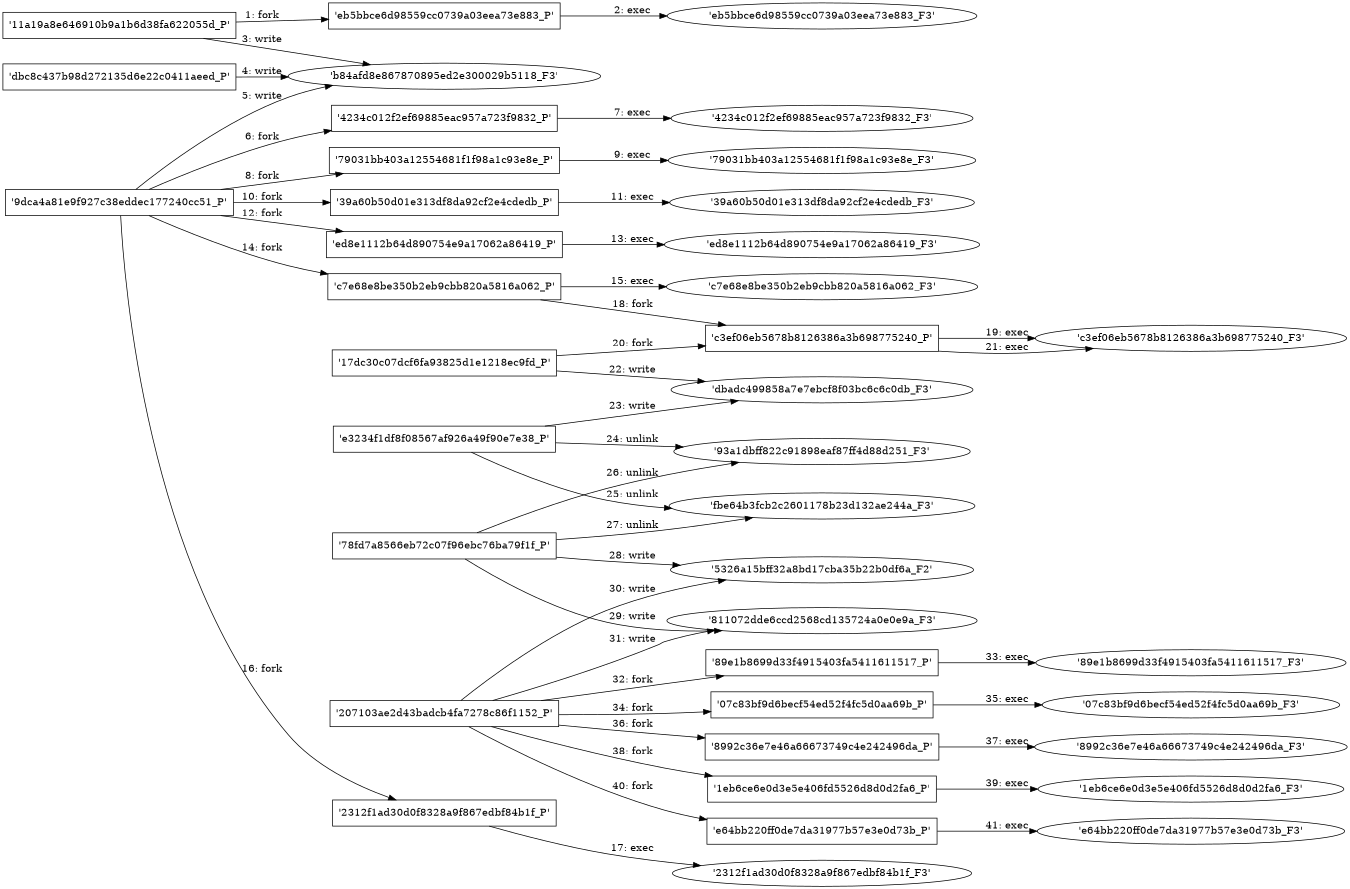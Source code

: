 digraph "D:\Learning\Paper\apt\基于CTI的攻击预警\Dataset\攻击图\ASGfromALLCTI\DNSpionage brings out the Karkoff.dot" {
rankdir="LR"
size="9"
fixedsize="false"
splines="true"
nodesep=0.3
ranksep=0
fontsize=10
overlap="scalexy"
engine= "neato"
	"'11a19a8e646910b9a1b6d38fa622055d_P'" [node_type=Process shape=box]
	"'eb5bbce6d98559cc0739a03eea73e883_P'" [node_type=Process shape=box]
	"'11a19a8e646910b9a1b6d38fa622055d_P'" -> "'eb5bbce6d98559cc0739a03eea73e883_P'" [label="1: fork"]
	"'eb5bbce6d98559cc0739a03eea73e883_P'" [node_type=Process shape=box]
	"'eb5bbce6d98559cc0739a03eea73e883_F3'" [node_type=File shape=ellipse]
	"'eb5bbce6d98559cc0739a03eea73e883_P'" -> "'eb5bbce6d98559cc0739a03eea73e883_F3'" [label="2: exec"]
	"'b84afd8e867870895ed2e300029b5118_F3'" [node_type=file shape=ellipse]
	"'11a19a8e646910b9a1b6d38fa622055d_P'" [node_type=Process shape=box]
	"'11a19a8e646910b9a1b6d38fa622055d_P'" -> "'b84afd8e867870895ed2e300029b5118_F3'" [label="3: write"]
	"'b84afd8e867870895ed2e300029b5118_F3'" [node_type=file shape=ellipse]
	"'dbc8c437b98d272135d6e22c0411aeed_P'" [node_type=Process shape=box]
	"'dbc8c437b98d272135d6e22c0411aeed_P'" -> "'b84afd8e867870895ed2e300029b5118_F3'" [label="4: write"]
	"'b84afd8e867870895ed2e300029b5118_F3'" [node_type=file shape=ellipse]
	"'9dca4a81e9f927c38eddec177240cc51_P'" [node_type=Process shape=box]
	"'9dca4a81e9f927c38eddec177240cc51_P'" -> "'b84afd8e867870895ed2e300029b5118_F3'" [label="5: write"]
	"'9dca4a81e9f927c38eddec177240cc51_P'" [node_type=Process shape=box]
	"'4234c012f2ef69885eac957a723f9832_P'" [node_type=Process shape=box]
	"'9dca4a81e9f927c38eddec177240cc51_P'" -> "'4234c012f2ef69885eac957a723f9832_P'" [label="6: fork"]
	"'4234c012f2ef69885eac957a723f9832_P'" [node_type=Process shape=box]
	"'4234c012f2ef69885eac957a723f9832_F3'" [node_type=File shape=ellipse]
	"'4234c012f2ef69885eac957a723f9832_P'" -> "'4234c012f2ef69885eac957a723f9832_F3'" [label="7: exec"]
	"'9dca4a81e9f927c38eddec177240cc51_P'" [node_type=Process shape=box]
	"'79031bb403a12554681f1f98a1c93e8e_P'" [node_type=Process shape=box]
	"'9dca4a81e9f927c38eddec177240cc51_P'" -> "'79031bb403a12554681f1f98a1c93e8e_P'" [label="8: fork"]
	"'79031bb403a12554681f1f98a1c93e8e_P'" [node_type=Process shape=box]
	"'79031bb403a12554681f1f98a1c93e8e_F3'" [node_type=File shape=ellipse]
	"'79031bb403a12554681f1f98a1c93e8e_P'" -> "'79031bb403a12554681f1f98a1c93e8e_F3'" [label="9: exec"]
	"'9dca4a81e9f927c38eddec177240cc51_P'" [node_type=Process shape=box]
	"'39a60b50d01e313df8da92cf2e4cdedb_P'" [node_type=Process shape=box]
	"'9dca4a81e9f927c38eddec177240cc51_P'" -> "'39a60b50d01e313df8da92cf2e4cdedb_P'" [label="10: fork"]
	"'39a60b50d01e313df8da92cf2e4cdedb_P'" [node_type=Process shape=box]
	"'39a60b50d01e313df8da92cf2e4cdedb_F3'" [node_type=File shape=ellipse]
	"'39a60b50d01e313df8da92cf2e4cdedb_P'" -> "'39a60b50d01e313df8da92cf2e4cdedb_F3'" [label="11: exec"]
	"'9dca4a81e9f927c38eddec177240cc51_P'" [node_type=Process shape=box]
	"'ed8e1112b64d890754e9a17062a86419_P'" [node_type=Process shape=box]
	"'9dca4a81e9f927c38eddec177240cc51_P'" -> "'ed8e1112b64d890754e9a17062a86419_P'" [label="12: fork"]
	"'ed8e1112b64d890754e9a17062a86419_P'" [node_type=Process shape=box]
	"'ed8e1112b64d890754e9a17062a86419_F3'" [node_type=File shape=ellipse]
	"'ed8e1112b64d890754e9a17062a86419_P'" -> "'ed8e1112b64d890754e9a17062a86419_F3'" [label="13: exec"]
	"'9dca4a81e9f927c38eddec177240cc51_P'" [node_type=Process shape=box]
	"'c7e68e8be350b2eb9cbb820a5816a062_P'" [node_type=Process shape=box]
	"'9dca4a81e9f927c38eddec177240cc51_P'" -> "'c7e68e8be350b2eb9cbb820a5816a062_P'" [label="14: fork"]
	"'c7e68e8be350b2eb9cbb820a5816a062_P'" [node_type=Process shape=box]
	"'c7e68e8be350b2eb9cbb820a5816a062_F3'" [node_type=File shape=ellipse]
	"'c7e68e8be350b2eb9cbb820a5816a062_P'" -> "'c7e68e8be350b2eb9cbb820a5816a062_F3'" [label="15: exec"]
	"'9dca4a81e9f927c38eddec177240cc51_P'" [node_type=Process shape=box]
	"'2312f1ad30d0f8328a9f867edbf84b1f_P'" [node_type=Process shape=box]
	"'9dca4a81e9f927c38eddec177240cc51_P'" -> "'2312f1ad30d0f8328a9f867edbf84b1f_P'" [label="16: fork"]
	"'2312f1ad30d0f8328a9f867edbf84b1f_P'" [node_type=Process shape=box]
	"'2312f1ad30d0f8328a9f867edbf84b1f_F3'" [node_type=File shape=ellipse]
	"'2312f1ad30d0f8328a9f867edbf84b1f_P'" -> "'2312f1ad30d0f8328a9f867edbf84b1f_F3'" [label="17: exec"]
	"'c7e68e8be350b2eb9cbb820a5816a062_P'" [node_type=Process shape=box]
	"'c3ef06eb5678b8126386a3b698775240_P'" [node_type=Process shape=box]
	"'c7e68e8be350b2eb9cbb820a5816a062_P'" -> "'c3ef06eb5678b8126386a3b698775240_P'" [label="18: fork"]
	"'c3ef06eb5678b8126386a3b698775240_P'" [node_type=Process shape=box]
	"'c3ef06eb5678b8126386a3b698775240_F3'" [node_type=File shape=ellipse]
	"'c3ef06eb5678b8126386a3b698775240_P'" -> "'c3ef06eb5678b8126386a3b698775240_F3'" [label="19: exec"]
	"'17dc30c07dcf6fa93825d1e1218ec9fd_P'" [node_type=Process shape=box]
	"'c3ef06eb5678b8126386a3b698775240_P'" [node_type=Process shape=box]
	"'17dc30c07dcf6fa93825d1e1218ec9fd_P'" -> "'c3ef06eb5678b8126386a3b698775240_P'" [label="20: fork"]
	"'c3ef06eb5678b8126386a3b698775240_P'" [node_type=Process shape=box]
	"'c3ef06eb5678b8126386a3b698775240_F3'" [node_type=File shape=ellipse]
	"'c3ef06eb5678b8126386a3b698775240_P'" -> "'c3ef06eb5678b8126386a3b698775240_F3'" [label="21: exec"]
	"'dbadc499858a7e7ebcf8f03bc6c6c0db_F3'" [node_type=file shape=ellipse]
	"'17dc30c07dcf6fa93825d1e1218ec9fd_P'" [node_type=Process shape=box]
	"'17dc30c07dcf6fa93825d1e1218ec9fd_P'" -> "'dbadc499858a7e7ebcf8f03bc6c6c0db_F3'" [label="22: write"]
	"'dbadc499858a7e7ebcf8f03bc6c6c0db_F3'" [node_type=file shape=ellipse]
	"'e3234f1df8f08567af926a49f90e7e38_P'" [node_type=Process shape=box]
	"'e3234f1df8f08567af926a49f90e7e38_P'" -> "'dbadc499858a7e7ebcf8f03bc6c6c0db_F3'" [label="23: write"]
	"'93a1dbff822c91898eaf87ff4d88d251_F3'" [node_type=file shape=ellipse]
	"'e3234f1df8f08567af926a49f90e7e38_P'" [node_type=Process shape=box]
	"'e3234f1df8f08567af926a49f90e7e38_P'" -> "'93a1dbff822c91898eaf87ff4d88d251_F3'" [label="24: unlink"]
	"'fbe64b3fcb2c2601178b23d132ae244a_F3'" [node_type=file shape=ellipse]
	"'e3234f1df8f08567af926a49f90e7e38_P'" [node_type=Process shape=box]
	"'e3234f1df8f08567af926a49f90e7e38_P'" -> "'fbe64b3fcb2c2601178b23d132ae244a_F3'" [label="25: unlink"]
	"'93a1dbff822c91898eaf87ff4d88d251_F3'" [node_type=file shape=ellipse]
	"'78fd7a8566eb72c07f96ebc76ba79f1f_P'" [node_type=Process shape=box]
	"'78fd7a8566eb72c07f96ebc76ba79f1f_P'" -> "'93a1dbff822c91898eaf87ff4d88d251_F3'" [label="26: unlink"]
	"'fbe64b3fcb2c2601178b23d132ae244a_F3'" [node_type=file shape=ellipse]
	"'78fd7a8566eb72c07f96ebc76ba79f1f_P'" [node_type=Process shape=box]
	"'78fd7a8566eb72c07f96ebc76ba79f1f_P'" -> "'fbe64b3fcb2c2601178b23d132ae244a_F3'" [label="27: unlink"]
	"'5326a15bff32a8bd17cba35b22b0df6a_F2'" [node_type=file shape=ellipse]
	"'78fd7a8566eb72c07f96ebc76ba79f1f_P'" [node_type=Process shape=box]
	"'78fd7a8566eb72c07f96ebc76ba79f1f_P'" -> "'5326a15bff32a8bd17cba35b22b0df6a_F2'" [label="28: write"]
	"'811072dde6ccd2568cd135724a0e0e9a_F3'" [node_type=file shape=ellipse]
	"'78fd7a8566eb72c07f96ebc76ba79f1f_P'" [node_type=Process shape=box]
	"'78fd7a8566eb72c07f96ebc76ba79f1f_P'" -> "'811072dde6ccd2568cd135724a0e0e9a_F3'" [label="29: write"]
	"'5326a15bff32a8bd17cba35b22b0df6a_F2'" [node_type=file shape=ellipse]
	"'207103ae2d43badcb4fa7278c86f1152_P'" [node_type=Process shape=box]
	"'207103ae2d43badcb4fa7278c86f1152_P'" -> "'5326a15bff32a8bd17cba35b22b0df6a_F2'" [label="30: write"]
	"'811072dde6ccd2568cd135724a0e0e9a_F3'" [node_type=file shape=ellipse]
	"'207103ae2d43badcb4fa7278c86f1152_P'" [node_type=Process shape=box]
	"'207103ae2d43badcb4fa7278c86f1152_P'" -> "'811072dde6ccd2568cd135724a0e0e9a_F3'" [label="31: write"]
	"'207103ae2d43badcb4fa7278c86f1152_P'" [node_type=Process shape=box]
	"'89e1b8699d33f4915403fa5411611517_P'" [node_type=Process shape=box]
	"'207103ae2d43badcb4fa7278c86f1152_P'" -> "'89e1b8699d33f4915403fa5411611517_P'" [label="32: fork"]
	"'89e1b8699d33f4915403fa5411611517_P'" [node_type=Process shape=box]
	"'89e1b8699d33f4915403fa5411611517_F3'" [node_type=File shape=ellipse]
	"'89e1b8699d33f4915403fa5411611517_P'" -> "'89e1b8699d33f4915403fa5411611517_F3'" [label="33: exec"]
	"'207103ae2d43badcb4fa7278c86f1152_P'" [node_type=Process shape=box]
	"'07c83bf9d6becf54ed52f4fc5d0aa69b_P'" [node_type=Process shape=box]
	"'207103ae2d43badcb4fa7278c86f1152_P'" -> "'07c83bf9d6becf54ed52f4fc5d0aa69b_P'" [label="34: fork"]
	"'07c83bf9d6becf54ed52f4fc5d0aa69b_P'" [node_type=Process shape=box]
	"'07c83bf9d6becf54ed52f4fc5d0aa69b_F3'" [node_type=File shape=ellipse]
	"'07c83bf9d6becf54ed52f4fc5d0aa69b_P'" -> "'07c83bf9d6becf54ed52f4fc5d0aa69b_F3'" [label="35: exec"]
	"'207103ae2d43badcb4fa7278c86f1152_P'" [node_type=Process shape=box]
	"'8992c36e7e46a66673749c4e242496da_P'" [node_type=Process shape=box]
	"'207103ae2d43badcb4fa7278c86f1152_P'" -> "'8992c36e7e46a66673749c4e242496da_P'" [label="36: fork"]
	"'8992c36e7e46a66673749c4e242496da_P'" [node_type=Process shape=box]
	"'8992c36e7e46a66673749c4e242496da_F3'" [node_type=File shape=ellipse]
	"'8992c36e7e46a66673749c4e242496da_P'" -> "'8992c36e7e46a66673749c4e242496da_F3'" [label="37: exec"]
	"'207103ae2d43badcb4fa7278c86f1152_P'" [node_type=Process shape=box]
	"'1eb6ce6e0d3e5e406fd5526d8d0d2fa6_P'" [node_type=Process shape=box]
	"'207103ae2d43badcb4fa7278c86f1152_P'" -> "'1eb6ce6e0d3e5e406fd5526d8d0d2fa6_P'" [label="38: fork"]
	"'1eb6ce6e0d3e5e406fd5526d8d0d2fa6_P'" [node_type=Process shape=box]
	"'1eb6ce6e0d3e5e406fd5526d8d0d2fa6_F3'" [node_type=File shape=ellipse]
	"'1eb6ce6e0d3e5e406fd5526d8d0d2fa6_P'" -> "'1eb6ce6e0d3e5e406fd5526d8d0d2fa6_F3'" [label="39: exec"]
	"'207103ae2d43badcb4fa7278c86f1152_P'" [node_type=Process shape=box]
	"'e64bb220ff0de7da31977b57e3e0d73b_P'" [node_type=Process shape=box]
	"'207103ae2d43badcb4fa7278c86f1152_P'" -> "'e64bb220ff0de7da31977b57e3e0d73b_P'" [label="40: fork"]
	"'e64bb220ff0de7da31977b57e3e0d73b_P'" [node_type=Process shape=box]
	"'e64bb220ff0de7da31977b57e3e0d73b_F3'" [node_type=File shape=ellipse]
	"'e64bb220ff0de7da31977b57e3e0d73b_P'" -> "'e64bb220ff0de7da31977b57e3e0d73b_F3'" [label="41: exec"]
}
